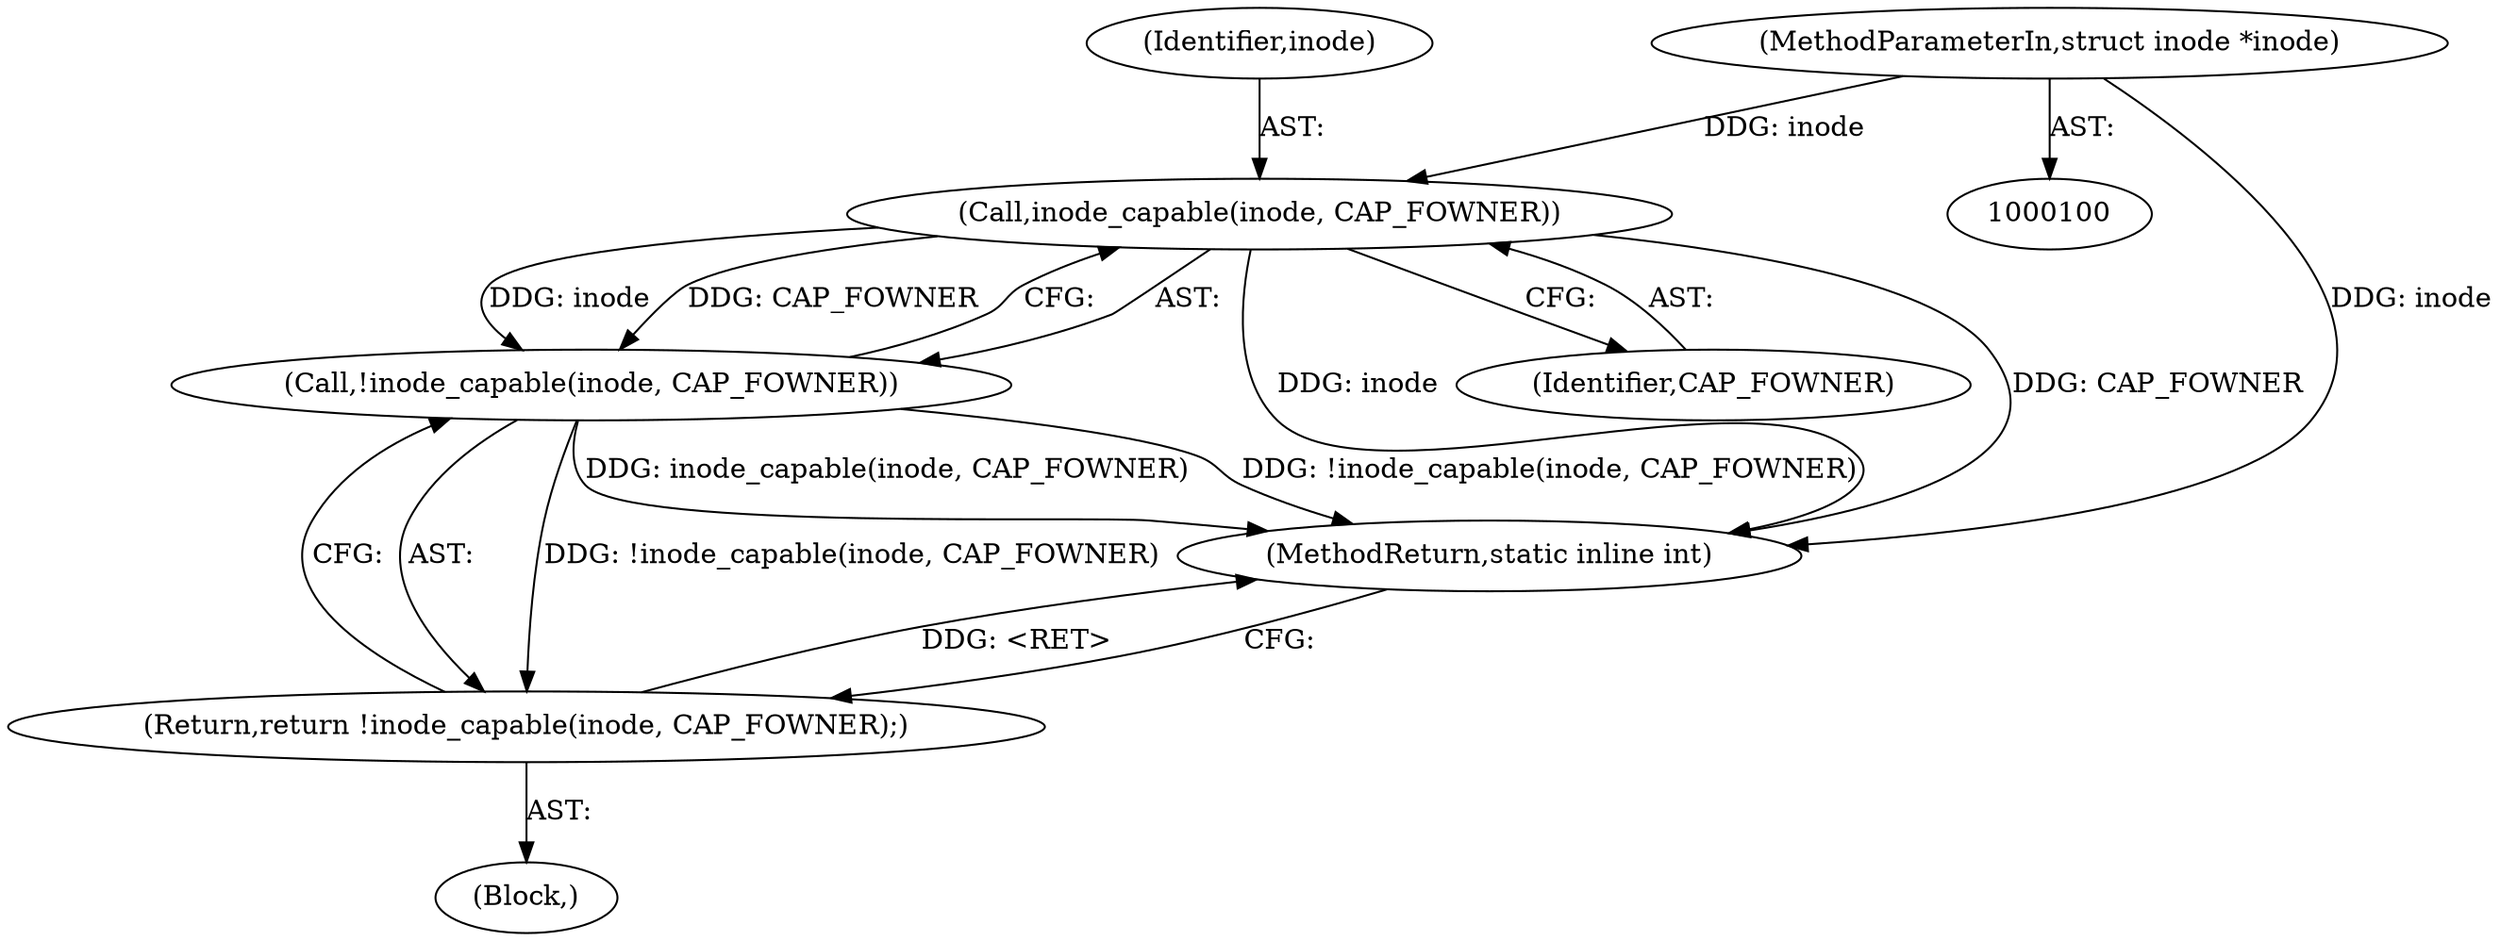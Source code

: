 digraph "0_linux_23adbe12ef7d3d4195e80800ab36b37bee28cd03_2@pointer" {
"1000135" [label="(Call,inode_capable(inode, CAP_FOWNER))"];
"1000102" [label="(MethodParameterIn,struct inode *inode)"];
"1000134" [label="(Call,!inode_capable(inode, CAP_FOWNER))"];
"1000133" [label="(Return,return !inode_capable(inode, CAP_FOWNER);)"];
"1000137" [label="(Identifier,CAP_FOWNER)"];
"1000103" [label="(Block,)"];
"1000138" [label="(MethodReturn,static inline int)"];
"1000135" [label="(Call,inode_capable(inode, CAP_FOWNER))"];
"1000133" [label="(Return,return !inode_capable(inode, CAP_FOWNER);)"];
"1000136" [label="(Identifier,inode)"];
"1000102" [label="(MethodParameterIn,struct inode *inode)"];
"1000134" [label="(Call,!inode_capable(inode, CAP_FOWNER))"];
"1000135" -> "1000134"  [label="AST: "];
"1000135" -> "1000137"  [label="CFG: "];
"1000136" -> "1000135"  [label="AST: "];
"1000137" -> "1000135"  [label="AST: "];
"1000134" -> "1000135"  [label="CFG: "];
"1000135" -> "1000138"  [label="DDG: inode"];
"1000135" -> "1000138"  [label="DDG: CAP_FOWNER"];
"1000135" -> "1000134"  [label="DDG: inode"];
"1000135" -> "1000134"  [label="DDG: CAP_FOWNER"];
"1000102" -> "1000135"  [label="DDG: inode"];
"1000102" -> "1000100"  [label="AST: "];
"1000102" -> "1000138"  [label="DDG: inode"];
"1000134" -> "1000133"  [label="AST: "];
"1000133" -> "1000134"  [label="CFG: "];
"1000134" -> "1000138"  [label="DDG: !inode_capable(inode, CAP_FOWNER)"];
"1000134" -> "1000138"  [label="DDG: inode_capable(inode, CAP_FOWNER)"];
"1000134" -> "1000133"  [label="DDG: !inode_capable(inode, CAP_FOWNER)"];
"1000133" -> "1000103"  [label="AST: "];
"1000138" -> "1000133"  [label="CFG: "];
"1000133" -> "1000138"  [label="DDG: <RET>"];
}
